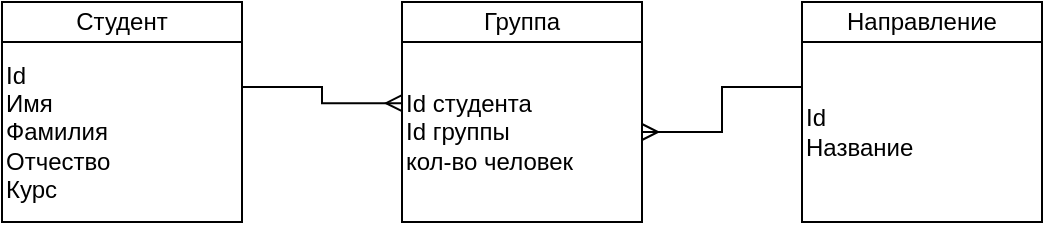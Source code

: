 <mxfile version="21.2.1" type="device">
  <diagram name="Страница 1" id="oEb-39gIw6oo85KOBmgq">
    <mxGraphModel dx="932" dy="621" grid="1" gridSize="10" guides="1" tooltips="1" connect="1" arrows="1" fold="1" page="1" pageScale="1" pageWidth="827" pageHeight="1169" math="0" shadow="0">
      <root>
        <mxCell id="0" />
        <mxCell id="1" parent="0" />
        <mxCell id="UXdgKZS49ERkQQznfdC--1" value="Студент" style="rounded=0;whiteSpace=wrap;html=1;" vertex="1" parent="1">
          <mxGeometry x="80" y="140" width="120" height="20" as="geometry" />
        </mxCell>
        <mxCell id="UXdgKZS49ERkQQznfdC--7" style="edgeStyle=orthogonalEdgeStyle;rounded=0;orthogonalLoop=1;jettySize=auto;html=1;exitX=1;exitY=0.25;exitDx=0;exitDy=0;entryX=0;entryY=0.34;entryDx=0;entryDy=0;entryPerimeter=0;endArrow=ERmany;endFill=0;" edge="1" parent="1" source="UXdgKZS49ERkQQznfdC--2" target="UXdgKZS49ERkQQznfdC--6">
          <mxGeometry relative="1" as="geometry" />
        </mxCell>
        <mxCell id="UXdgKZS49ERkQQznfdC--2" value="&lt;div style=&quot;&quot;&gt;&lt;span style=&quot;background-color: initial;&quot;&gt;Id&lt;/span&gt;&lt;/div&gt;&lt;div style=&quot;&quot;&gt;&lt;span style=&quot;background-color: initial;&quot;&gt;Имя&lt;/span&gt;&lt;/div&gt;&lt;div style=&quot;&quot;&gt;&lt;span style=&quot;background-color: initial;&quot;&gt;Фамилия&lt;/span&gt;&lt;/div&gt;&lt;div style=&quot;&quot;&gt;&lt;span style=&quot;background-color: initial;&quot;&gt;Отчество&lt;/span&gt;&lt;/div&gt;&lt;div style=&quot;&quot;&gt;&lt;span style=&quot;background-color: initial;&quot;&gt;Курс&lt;/span&gt;&lt;/div&gt;" style="rounded=0;whiteSpace=wrap;html=1;align=left;" vertex="1" parent="1">
          <mxGeometry x="80" y="160" width="120" height="90" as="geometry" />
        </mxCell>
        <mxCell id="UXdgKZS49ERkQQznfdC--3" value="Направление" style="rounded=0;whiteSpace=wrap;html=1;" vertex="1" parent="1">
          <mxGeometry x="480" y="140" width="120" height="20" as="geometry" />
        </mxCell>
        <mxCell id="UXdgKZS49ERkQQznfdC--8" style="edgeStyle=orthogonalEdgeStyle;rounded=0;orthogonalLoop=1;jettySize=auto;html=1;exitX=0;exitY=0.25;exitDx=0;exitDy=0;entryX=1;entryY=0.5;entryDx=0;entryDy=0;endArrow=ERmany;endFill=0;" edge="1" parent="1" source="UXdgKZS49ERkQQznfdC--4" target="UXdgKZS49ERkQQznfdC--6">
          <mxGeometry relative="1" as="geometry" />
        </mxCell>
        <mxCell id="UXdgKZS49ERkQQznfdC--4" value="Id&lt;br&gt;Название&lt;br&gt;" style="rounded=0;whiteSpace=wrap;html=1;align=left;" vertex="1" parent="1">
          <mxGeometry x="480" y="160" width="120" height="90" as="geometry" />
        </mxCell>
        <mxCell id="UXdgKZS49ERkQQznfdC--5" value="Группа" style="rounded=0;whiteSpace=wrap;html=1;" vertex="1" parent="1">
          <mxGeometry x="280" y="140" width="120" height="20" as="geometry" />
        </mxCell>
        <mxCell id="UXdgKZS49ERkQQznfdC--6" value="&lt;div style=&quot;&quot;&gt;&lt;span style=&quot;background-color: initial;&quot;&gt;Id студента&lt;/span&gt;&lt;/div&gt;&lt;div style=&quot;&quot;&gt;Id группы&lt;/div&gt;&lt;div style=&quot;&quot;&gt;кол-во человек&lt;/div&gt;" style="rounded=0;whiteSpace=wrap;html=1;align=left;" vertex="1" parent="1">
          <mxGeometry x="280" y="160" width="120" height="90" as="geometry" />
        </mxCell>
      </root>
    </mxGraphModel>
  </diagram>
</mxfile>
